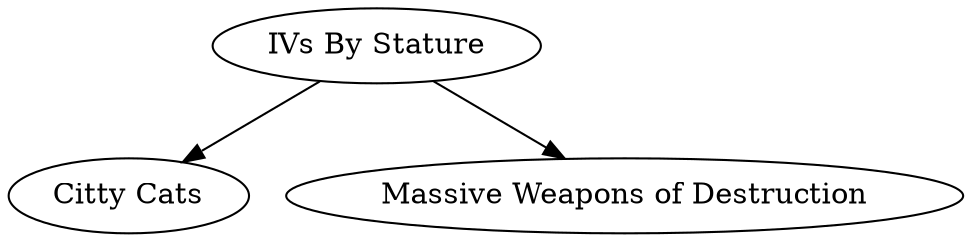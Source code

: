 digraph G {
    "IVs By Stature" -> {
        "Citty Cats"
        "Massive Weapons of Destruction"
    }
}
